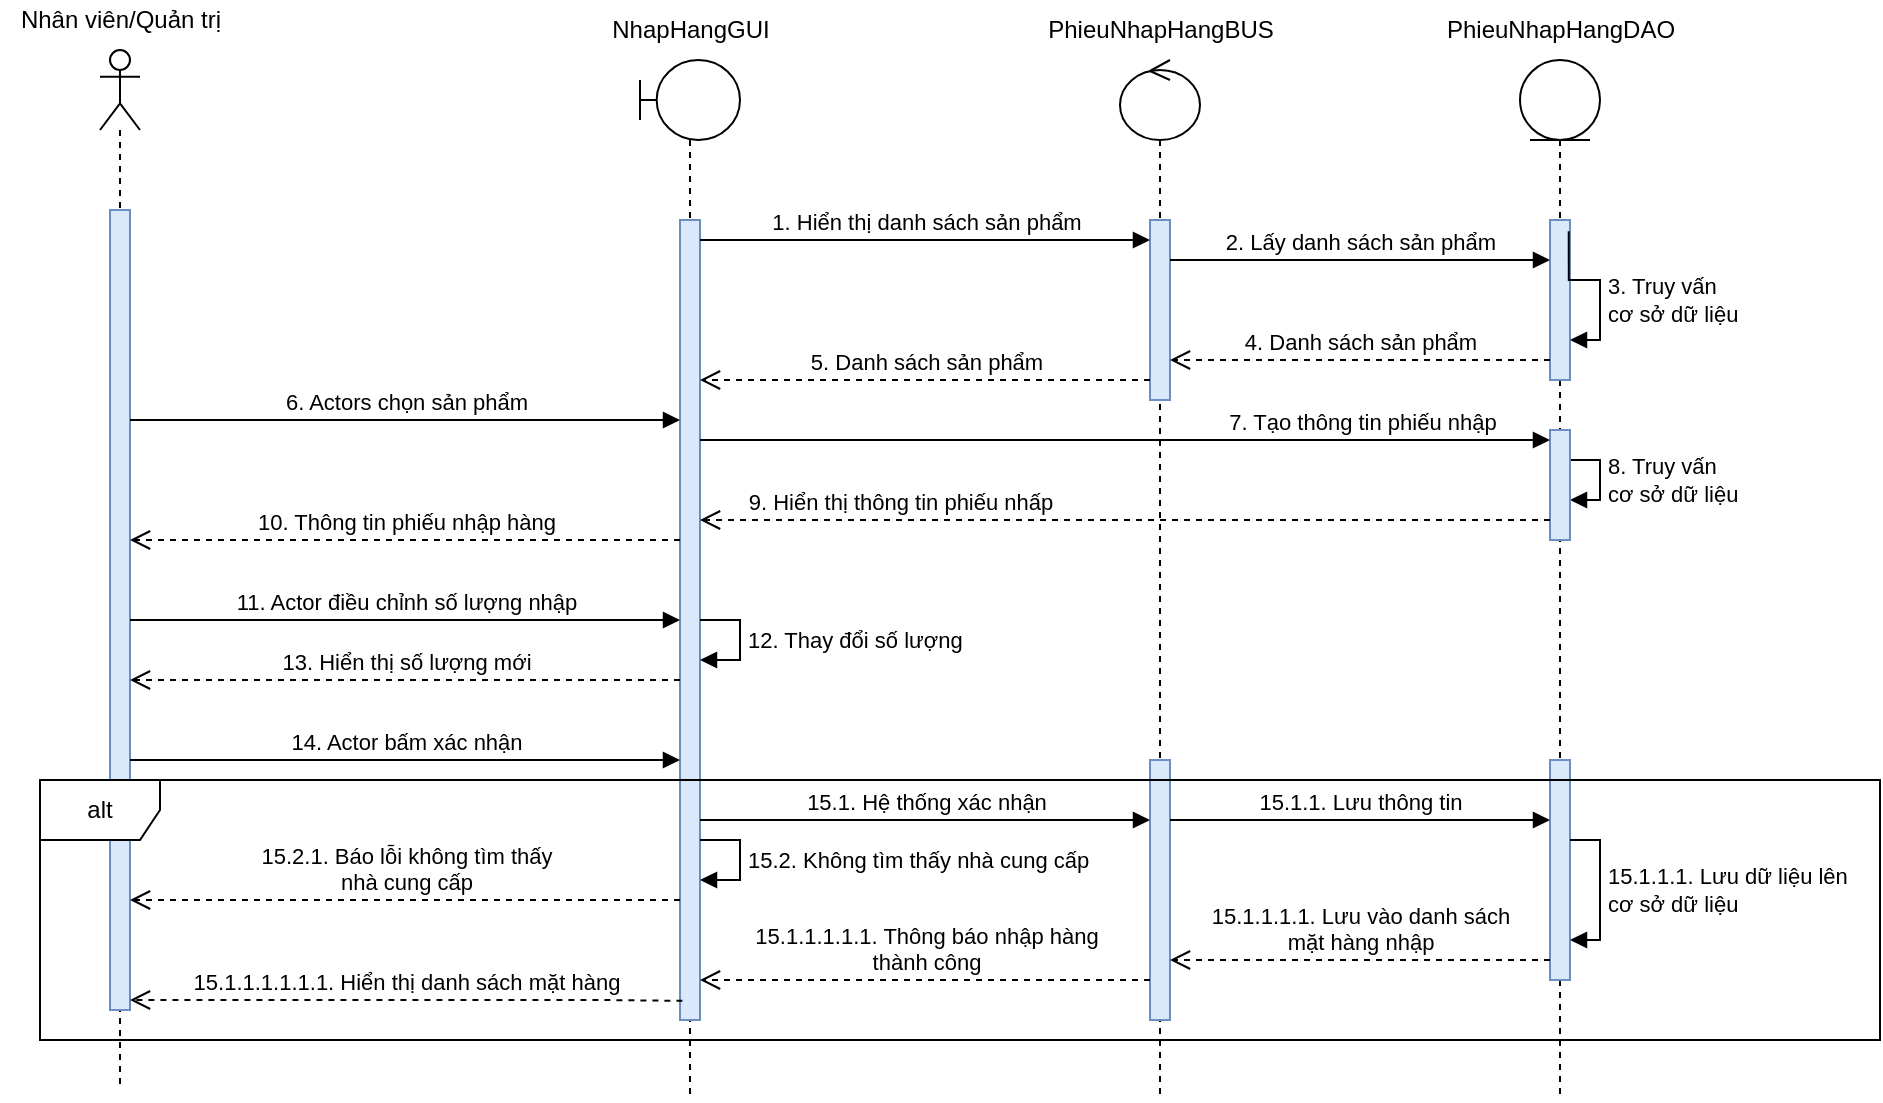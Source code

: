 <mxfile version="20.3.0" type="device"><diagram id="zxSlFvNWauaxwtIFHq2a" name="Page-1"><mxGraphModel dx="1038" dy="649" grid="1" gridSize="10" guides="1" tooltips="1" connect="1" arrows="1" fold="1" page="1" pageScale="1" pageWidth="850" pageHeight="1100" math="0" shadow="0"><root><mxCell id="0"/><mxCell id="1" parent="0"/><mxCell id="zFtlnsnSB8njbzp9fkom-5" value="" style="shape=umlLifeline;participant=umlActor;perimeter=lifelinePerimeter;whiteSpace=wrap;html=1;container=1;collapsible=0;recursiveResize=0;verticalAlign=top;spacingTop=36;outlineConnect=0;" parent="1" vertex="1"><mxGeometry x="50" y="275" width="20" height="520" as="geometry"/></mxCell><mxCell id="zFtlnsnSB8njbzp9fkom-6" value="" style="html=1;points=[];perimeter=orthogonalPerimeter;fillColor=#dae8fc;strokeColor=#6c8ebf;" parent="zFtlnsnSB8njbzp9fkom-5" vertex="1"><mxGeometry x="5" y="80" width="10" height="400" as="geometry"/></mxCell><mxCell id="zFtlnsnSB8njbzp9fkom-7" value="Nhân viên/Quản trị" style="text;html=1;align=center;verticalAlign=middle;resizable=0;points=[];autosize=1;strokeColor=none;fillColor=none;" parent="1" vertex="1"><mxGeometry y="250" width="120" height="20" as="geometry"/></mxCell><mxCell id="zFtlnsnSB8njbzp9fkom-8" value="" style="shape=umlLifeline;participant=umlBoundary;perimeter=lifelinePerimeter;whiteSpace=wrap;html=1;container=1;collapsible=0;recursiveResize=0;verticalAlign=top;spacingTop=36;outlineConnect=0;" parent="1" vertex="1"><mxGeometry x="320" y="280" width="50" height="520" as="geometry"/></mxCell><mxCell id="QlTCgcY2syCkXcn_rZdn-1" value="" style="html=1;points=[];perimeter=orthogonalPerimeter;fillColor=#dae8fc;strokeColor=#6c8ebf;" parent="zFtlnsnSB8njbzp9fkom-8" vertex="1"><mxGeometry x="20" y="80" width="10" height="400" as="geometry"/></mxCell><mxCell id="V0rGVLi3v3cGWSiFY8pq-18" value="15.2. Không tìm thấy nhà cung cấp" style="edgeStyle=orthogonalEdgeStyle;html=1;align=left;spacingLeft=2;endArrow=block;rounded=0;" parent="zFtlnsnSB8njbzp9fkom-8" edge="1"><mxGeometry relative="1" as="geometry"><mxPoint x="30" y="390" as="sourcePoint"/><Array as="points"><mxPoint x="50" y="390"/><mxPoint x="50" y="410"/></Array><mxPoint x="30" y="410" as="targetPoint"/></mxGeometry></mxCell><mxCell id="V0rGVLi3v3cGWSiFY8pq-27" value="12. Thay đổi số lượng" style="edgeStyle=orthogonalEdgeStyle;html=1;align=left;spacingLeft=2;endArrow=block;rounded=0;" parent="zFtlnsnSB8njbzp9fkom-8" source="QlTCgcY2syCkXcn_rZdn-1" target="QlTCgcY2syCkXcn_rZdn-1" edge="1"><mxGeometry relative="1" as="geometry"><mxPoint x="93" y="280" as="sourcePoint"/><Array as="points"><mxPoint x="50" y="280"/><mxPoint x="50" y="300"/></Array><mxPoint x="98" y="300" as="targetPoint"/></mxGeometry></mxCell><mxCell id="zFtlnsnSB8njbzp9fkom-10" value="" style="shape=umlLifeline;participant=umlControl;perimeter=lifelinePerimeter;whiteSpace=wrap;html=1;container=1;collapsible=0;recursiveResize=0;verticalAlign=top;spacingTop=36;outlineConnect=0;" parent="1" vertex="1"><mxGeometry x="560" y="280" width="40" height="520" as="geometry"/></mxCell><mxCell id="QlTCgcY2syCkXcn_rZdn-2" value="" style="html=1;points=[];perimeter=orthogonalPerimeter;fillColor=#dae8fc;strokeColor=#6c8ebf;" parent="zFtlnsnSB8njbzp9fkom-10" vertex="1"><mxGeometry x="15" y="80" width="10" height="90" as="geometry"/></mxCell><mxCell id="V0rGVLi3v3cGWSiFY8pq-11" value="" style="html=1;points=[];perimeter=orthogonalPerimeter;fillColor=#dae8fc;strokeColor=#6c8ebf;" parent="zFtlnsnSB8njbzp9fkom-10" vertex="1"><mxGeometry x="15" y="350" width="10" height="130" as="geometry"/></mxCell><mxCell id="zFtlnsnSB8njbzp9fkom-12" value="NhapHangGUI" style="text;html=1;align=center;verticalAlign=middle;resizable=0;points=[];autosize=1;strokeColor=none;fillColor=none;" parent="1" vertex="1"><mxGeometry x="295" y="250" width="100" height="30" as="geometry"/></mxCell><mxCell id="zFtlnsnSB8njbzp9fkom-13" value="PhieuNhapHangBUS" style="text;html=1;align=center;verticalAlign=middle;resizable=0;points=[];autosize=1;strokeColor=none;fillColor=none;" parent="1" vertex="1"><mxGeometry x="510" y="250" width="140" height="30" as="geometry"/></mxCell><mxCell id="zFtlnsnSB8njbzp9fkom-20" value="" style="shape=umlLifeline;participant=umlEntity;perimeter=lifelinePerimeter;whiteSpace=wrap;html=1;container=1;collapsible=0;recursiveResize=0;verticalAlign=top;spacingTop=36;outlineConnect=0;" parent="1" vertex="1"><mxGeometry x="760" y="280" width="40" height="520" as="geometry"/></mxCell><mxCell id="QlTCgcY2syCkXcn_rZdn-5" value="" style="html=1;points=[];perimeter=orthogonalPerimeter;fillColor=#dae8fc;strokeColor=#6c8ebf;" parent="zFtlnsnSB8njbzp9fkom-20" vertex="1"><mxGeometry x="15" y="80" width="10" height="80" as="geometry"/></mxCell><mxCell id="S6ySMNctU75X029BvpDs-12" value="3. Truy vấn&lt;br&gt;cơ sở dữ liệu" style="edgeStyle=orthogonalEdgeStyle;html=1;align=left;spacingLeft=2;endArrow=block;rounded=0;exitX=0.936;exitY=0.071;exitDx=0;exitDy=0;exitPerimeter=0;" parent="zFtlnsnSB8njbzp9fkom-20" source="QlTCgcY2syCkXcn_rZdn-5" target="QlTCgcY2syCkXcn_rZdn-5" edge="1"><mxGeometry x="0.162" relative="1" as="geometry"><mxPoint x="55" y="110" as="sourcePoint"/><Array as="points"><mxPoint x="24" y="110"/><mxPoint x="40" y="110"/><mxPoint x="40" y="140"/></Array><mxPoint x="60" y="130" as="targetPoint"/><mxPoint as="offset"/></mxGeometry></mxCell><mxCell id="V0rGVLi3v3cGWSiFY8pq-4" value="8. Truy vấn&lt;br&gt;cơ sở dữ liệu" style="edgeStyle=orthogonalEdgeStyle;html=1;align=left;spacingLeft=2;endArrow=block;rounded=0;" parent="zFtlnsnSB8njbzp9fkom-20" source="V0rGVLi3v3cGWSiFY8pq-6" target="V0rGVLi3v3cGWSiFY8pq-6" edge="1"><mxGeometry relative="1" as="geometry"><mxPoint x="40" y="250" as="sourcePoint"/><Array as="points"><mxPoint x="40" y="200"/><mxPoint x="40" y="220"/></Array><mxPoint x="40" y="290" as="targetPoint"/><mxPoint as="offset"/></mxGeometry></mxCell><mxCell id="V0rGVLi3v3cGWSiFY8pq-6" value="" style="html=1;points=[];perimeter=orthogonalPerimeter;fillColor=#dae8fc;strokeColor=#6c8ebf;" parent="zFtlnsnSB8njbzp9fkom-20" vertex="1"><mxGeometry x="15" y="185" width="10" height="55" as="geometry"/></mxCell><mxCell id="V0rGVLi3v3cGWSiFY8pq-13" value="" style="html=1;points=[];perimeter=orthogonalPerimeter;fillColor=#dae8fc;strokeColor=#6c8ebf;" parent="zFtlnsnSB8njbzp9fkom-20" vertex="1"><mxGeometry x="15" y="350" width="10" height="110" as="geometry"/></mxCell><mxCell id="V0rGVLi3v3cGWSiFY8pq-15" value="15.1.1.1. Lưu dữ liệu lên&lt;br&gt;cơ sở dữ liệu" style="edgeStyle=orthogonalEdgeStyle;html=1;align=left;spacingLeft=2;endArrow=block;rounded=0;" parent="zFtlnsnSB8njbzp9fkom-20" source="V0rGVLi3v3cGWSiFY8pq-13" target="V0rGVLi3v3cGWSiFY8pq-13" edge="1"><mxGeometry relative="1" as="geometry"><mxPoint x="45" y="380" as="sourcePoint"/><Array as="points"><mxPoint x="40" y="390"/><mxPoint x="40" y="440"/></Array><mxPoint x="50" y="400" as="targetPoint"/></mxGeometry></mxCell><mxCell id="zFtlnsnSB8njbzp9fkom-22" value="PhieuNhapHangDAO" style="text;html=1;align=center;verticalAlign=middle;resizable=0;points=[];autosize=1;strokeColor=none;fillColor=none;" parent="1" vertex="1"><mxGeometry x="710" y="250" width="140" height="30" as="geometry"/></mxCell><mxCell id="S6ySMNctU75X029BvpDs-2" value="6. Actors chọn sản phẩm" style="html=1;verticalAlign=bottom;endArrow=block;rounded=0;" parent="1" source="zFtlnsnSB8njbzp9fkom-6" target="QlTCgcY2syCkXcn_rZdn-1" edge="1"><mxGeometry width="80" relative="1" as="geometry"><mxPoint x="180" y="410" as="sourcePoint"/><mxPoint x="260" y="410" as="targetPoint"/><Array as="points"><mxPoint x="250" y="460"/></Array></mxGeometry></mxCell><mxCell id="S6ySMNctU75X029BvpDs-3" value="1. Hiển thị danh sách sản phẩm" style="html=1;verticalAlign=bottom;endArrow=block;rounded=0;" parent="1" source="QlTCgcY2syCkXcn_rZdn-1" target="QlTCgcY2syCkXcn_rZdn-2" edge="1"><mxGeometry width="80" relative="1" as="geometry"><mxPoint x="380" y="530" as="sourcePoint"/><mxPoint x="460" y="530" as="targetPoint"/><Array as="points"><mxPoint x="440" y="370"/></Array></mxGeometry></mxCell><mxCell id="S6ySMNctU75X029BvpDs-4" value="2. Lấy danh sách sản phẩm" style="html=1;verticalAlign=bottom;endArrow=block;rounded=0;" parent="1" source="QlTCgcY2syCkXcn_rZdn-2" target="QlTCgcY2syCkXcn_rZdn-5" edge="1"><mxGeometry width="80" relative="1" as="geometry"><mxPoint x="420" y="530" as="sourcePoint"/><mxPoint x="500" y="530" as="targetPoint"/><Array as="points"><mxPoint x="670" y="380"/></Array></mxGeometry></mxCell><mxCell id="S6ySMNctU75X029BvpDs-9" value="4. Danh sách sản phẩm" style="html=1;verticalAlign=bottom;endArrow=open;dashed=1;endSize=8;rounded=0;" parent="1" source="QlTCgcY2syCkXcn_rZdn-5" target="QlTCgcY2syCkXcn_rZdn-2" edge="1"><mxGeometry relative="1" as="geometry"><mxPoint x="500" y="530" as="sourcePoint"/><mxPoint x="420" y="530" as="targetPoint"/><Array as="points"><mxPoint x="700" y="430"/></Array></mxGeometry></mxCell><mxCell id="S6ySMNctU75X029BvpDs-10" value="5. Danh sách sản phẩm" style="html=1;verticalAlign=bottom;endArrow=open;dashed=1;endSize=8;rounded=0;" parent="1" source="QlTCgcY2syCkXcn_rZdn-2" target="QlTCgcY2syCkXcn_rZdn-1" edge="1"><mxGeometry relative="1" as="geometry"><mxPoint x="460" y="530" as="sourcePoint"/><mxPoint x="380" y="530" as="targetPoint"/><Array as="points"><mxPoint x="450" y="440"/></Array></mxGeometry></mxCell><mxCell id="V0rGVLi3v3cGWSiFY8pq-1" value="7. Tạo thông tin phiếu nhập" style="html=1;verticalAlign=bottom;endArrow=block;rounded=0;" parent="1" source="QlTCgcY2syCkXcn_rZdn-1" target="V0rGVLi3v3cGWSiFY8pq-6" edge="1"><mxGeometry x="0.558" width="80" relative="1" as="geometry"><mxPoint x="350" y="500" as="sourcePoint"/><mxPoint x="710" y="520" as="targetPoint"/><Array as="points"><mxPoint x="630" y="470"/></Array><mxPoint as="offset"/></mxGeometry></mxCell><mxCell id="V0rGVLi3v3cGWSiFY8pq-7" value="9. Hiển thị thông tin phiếu nhấp" style="html=1;verticalAlign=bottom;endArrow=open;dashed=1;endSize=8;rounded=0;" parent="1" source="V0rGVLi3v3cGWSiFY8pq-6" target="QlTCgcY2syCkXcn_rZdn-1" edge="1"><mxGeometry x="0.532" relative="1" as="geometry"><mxPoint x="460" y="530" as="sourcePoint"/><mxPoint x="380" y="530" as="targetPoint"/><Array as="points"><mxPoint x="560" y="510"/></Array><mxPoint as="offset"/></mxGeometry></mxCell><mxCell id="V0rGVLi3v3cGWSiFY8pq-8" value="alt" style="shape=umlFrame;whiteSpace=wrap;html=1;" parent="1" vertex="1"><mxGeometry x="20" y="640" width="920" height="130" as="geometry"/></mxCell><mxCell id="V0rGVLi3v3cGWSiFY8pq-9" value="14. Actor bấm xác nhận" style="html=1;verticalAlign=bottom;endArrow=block;rounded=0;" parent="1" edge="1" source="zFtlnsnSB8njbzp9fkom-6"><mxGeometry width="80" relative="1" as="geometry"><mxPoint x="145" y="630" as="sourcePoint"/><mxPoint x="340" y="630" as="targetPoint"/><Array as="points"><mxPoint x="240" y="630"/></Array></mxGeometry></mxCell><mxCell id="V0rGVLi3v3cGWSiFY8pq-10" value="15.1. Hệ thống xác nhận" style="html=1;verticalAlign=bottom;endArrow=block;rounded=0;" parent="1" target="V0rGVLi3v3cGWSiFY8pq-11" edge="1"><mxGeometry width="80" relative="1" as="geometry"><mxPoint x="350" y="660" as="sourcePoint"/><mxPoint x="460" y="640" as="targetPoint"/><Array as="points"><mxPoint x="440" y="660"/></Array></mxGeometry></mxCell><mxCell id="V0rGVLi3v3cGWSiFY8pq-12" value="15.1.1. Lưu thông tin" style="html=1;verticalAlign=bottom;endArrow=block;rounded=0;" parent="1" source="V0rGVLi3v3cGWSiFY8pq-11" target="V0rGVLi3v3cGWSiFY8pq-13" edge="1"><mxGeometry width="80" relative="1" as="geometry"><mxPoint x="430" y="560" as="sourcePoint"/><mxPoint x="510" y="560" as="targetPoint"/><Array as="points"><mxPoint x="680" y="660"/></Array></mxGeometry></mxCell><mxCell id="V0rGVLi3v3cGWSiFY8pq-16" value="15.1.1.1.1. Lưu vào danh sách&lt;br&gt;mặt hàng nhập" style="html=1;verticalAlign=bottom;endArrow=open;dashed=1;endSize=8;rounded=0;" parent="1" source="V0rGVLi3v3cGWSiFY8pq-13" target="V0rGVLi3v3cGWSiFY8pq-11" edge="1"><mxGeometry relative="1" as="geometry"><mxPoint x="510" y="550" as="sourcePoint"/><mxPoint x="430" y="550" as="targetPoint"/><Array as="points"><mxPoint x="680" y="730"/></Array></mxGeometry></mxCell><mxCell id="V0rGVLi3v3cGWSiFY8pq-19" value="15.2.1. Báo lỗi không tìm thấy&lt;br&gt;nhà cung cấp" style="html=1;verticalAlign=bottom;endArrow=open;dashed=1;endSize=8;rounded=0;" parent="1" edge="1" target="zFtlnsnSB8njbzp9fkom-6"><mxGeometry relative="1" as="geometry"><mxPoint x="340" y="700" as="sourcePoint"/><mxPoint x="145" y="700" as="targetPoint"/><Array as="points"><mxPoint x="260" y="700"/></Array></mxGeometry></mxCell><mxCell id="V0rGVLi3v3cGWSiFY8pq-20" value="15.1.1.1.1.1. Thông báo nhập hàng&lt;br&gt;thành công" style="html=1;verticalAlign=bottom;endArrow=open;dashed=1;endSize=8;rounded=0;" parent="1" source="V0rGVLi3v3cGWSiFY8pq-11" edge="1" target="QlTCgcY2syCkXcn_rZdn-1"><mxGeometry relative="1" as="geometry"><mxPoint x="470" y="690" as="sourcePoint"/><mxPoint x="350" y="720" as="targetPoint"/><Array as="points"><mxPoint x="450" y="740"/></Array></mxGeometry></mxCell><mxCell id="V0rGVLi3v3cGWSiFY8pq-21" value="15.1.1.1.1.1.1. Hiển thị danh sách mặt hàng" style="html=1;verticalAlign=bottom;endArrow=open;dashed=1;endSize=8;rounded=0;exitX=0.12;exitY=0.976;exitDx=0;exitDy=0;exitPerimeter=0;" parent="1" edge="1" target="zFtlnsnSB8njbzp9fkom-6" source="QlTCgcY2syCkXcn_rZdn-1"><mxGeometry relative="1" as="geometry"><mxPoint x="340" y="730" as="sourcePoint"/><mxPoint x="145" y="730" as="targetPoint"/><Array as="points"><mxPoint x="300" y="750"/><mxPoint x="260" y="750"/></Array></mxGeometry></mxCell><mxCell id="V0rGVLi3v3cGWSiFY8pq-22" value="10. Thông tin phiếu nhập hàng" style="html=1;verticalAlign=bottom;endArrow=open;dashed=1;endSize=8;rounded=0;" parent="1" source="QlTCgcY2syCkXcn_rZdn-1" target="zFtlnsnSB8njbzp9fkom-6" edge="1"><mxGeometry relative="1" as="geometry"><mxPoint x="470" y="770" as="sourcePoint"/><mxPoint x="390" y="770" as="targetPoint"/><Array as="points"><mxPoint x="260" y="520"/></Array></mxGeometry></mxCell><mxCell id="V0rGVLi3v3cGWSiFY8pq-23" value="11. Actor điều chỉnh số lượng nhập" style="html=1;verticalAlign=bottom;endArrow=block;rounded=0;" parent="1" source="zFtlnsnSB8njbzp9fkom-6" target="QlTCgcY2syCkXcn_rZdn-1" edge="1"><mxGeometry width="80" relative="1" as="geometry"><mxPoint x="390" y="520" as="sourcePoint"/><mxPoint x="470" y="520" as="targetPoint"/><Array as="points"><mxPoint x="250" y="560"/></Array></mxGeometry></mxCell><mxCell id="V0rGVLi3v3cGWSiFY8pq-28" value="13. Hiển thị số lượng mới" style="html=1;verticalAlign=bottom;endArrow=open;dashed=1;endSize=8;rounded=0;" parent="1" source="QlTCgcY2syCkXcn_rZdn-1" target="zFtlnsnSB8njbzp9fkom-6" edge="1"><mxGeometry relative="1" as="geometry"><mxPoint x="470" y="520" as="sourcePoint"/><mxPoint x="390" y="520" as="targetPoint"/><Array as="points"><mxPoint x="240" y="590"/></Array></mxGeometry></mxCell></root></mxGraphModel></diagram></mxfile>